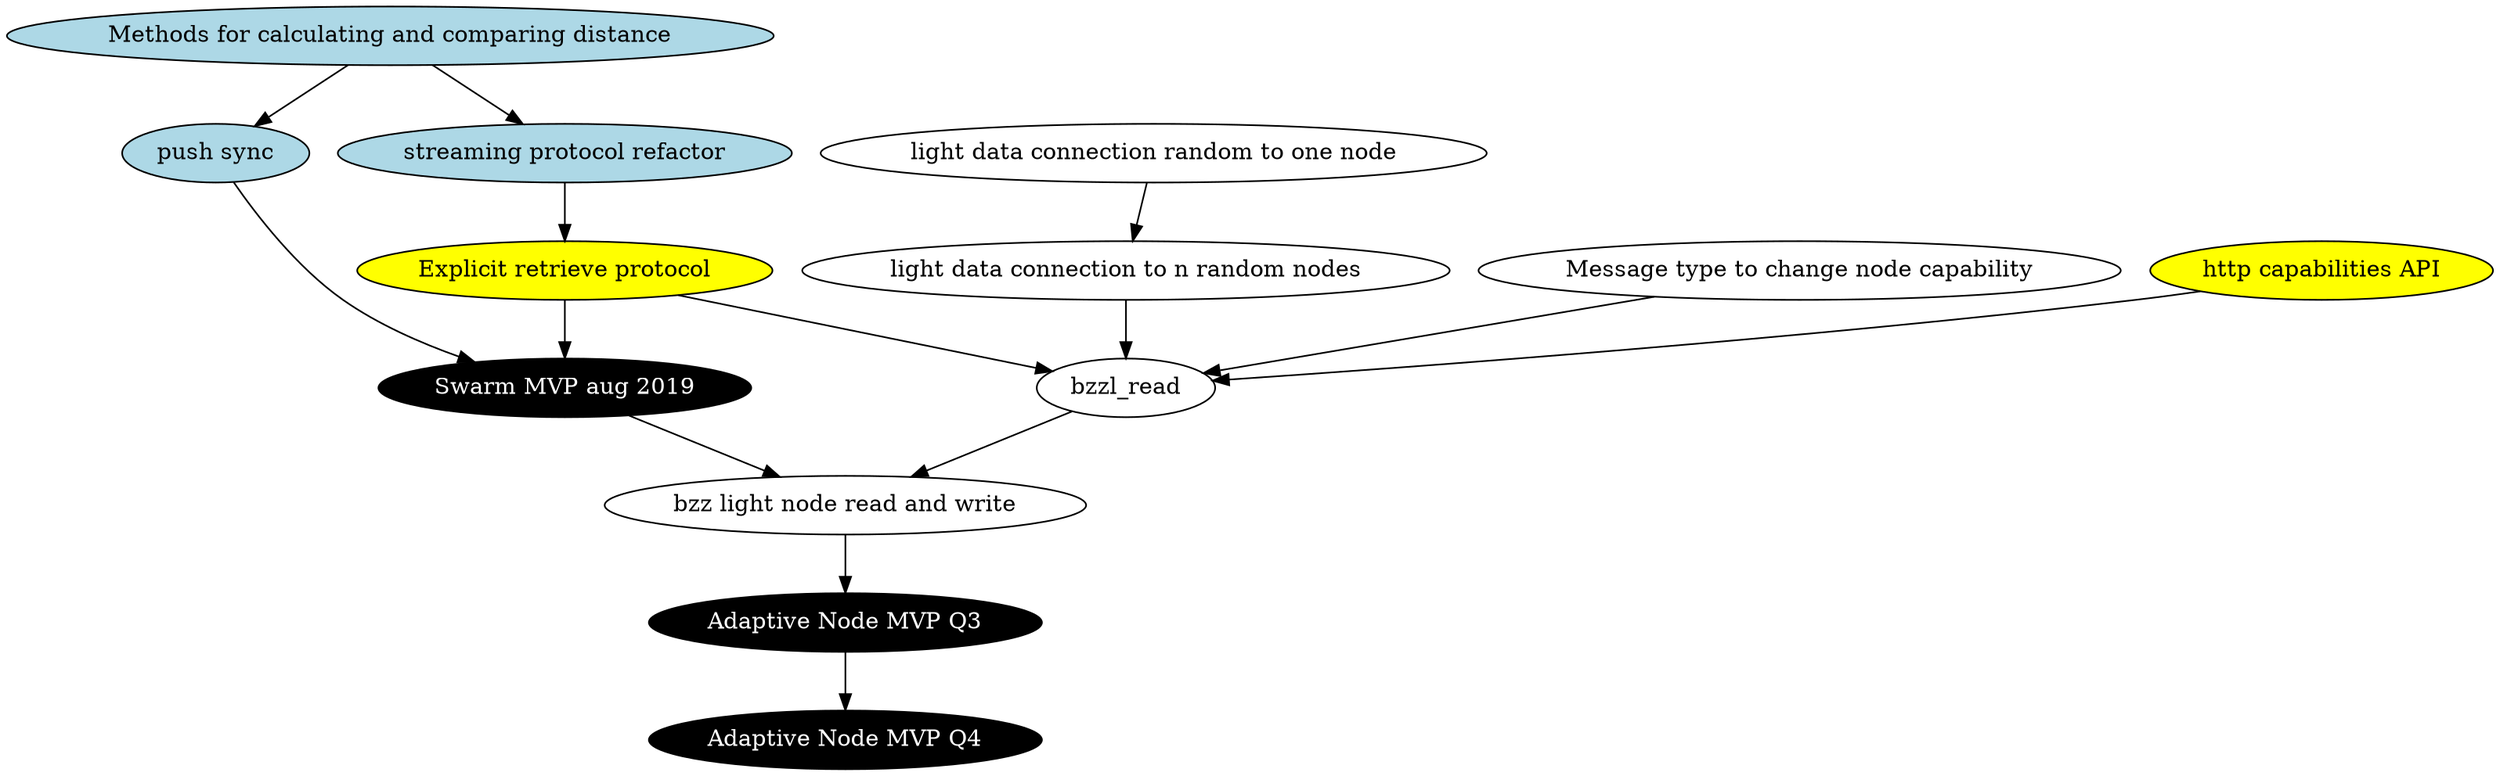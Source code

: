 digraph {
	distance_core [label="Methods for calculating and comparing distance",style="filled",fillcolor="lightblue"]
	streaming_proto [label="streaming protocol refactor",style="filled",fillcolor="lightblue"]
	retrieve_proto [label="Explicit retrieve protocol",style="filled",fillcolor="yellow"]
	pushsync [label="push sync",style="filled",fillcolor="lightblue"]
	bzzl_readwrite [label="bzz light node read and write"]
	hive_random_simple [label="light data connection random to one node"]
	hive_random_redundant [label="light data connection to n random nodes"]
	discovery_caps [label="Message type to change node capability"]
	httpcaps [label="http capabilities API",style="filled",fillcolor="yellow"]

	mvp_aug [label="Swarm MVP aug 2019",style="filled",fillcolor="black",fontcolor="white"]
	mvp_q3 [label="Adaptive Node MVP Q3",style="filled",fillcolor="black",fontcolor="white"]
	mvp_q4 [label="Adaptive Node MVP Q4",style="filled",fillcolor="black",fontcolor="white"]


	distance_core -> streaming_proto -> retrieve_proto -> mvp_aug
	distance_core -> pushsync -> mvp_aug
	retrieve_proto -> bzzl_read
	hive_random_simple -> hive_random_redundant -> bzzl_read -> bzzl_readwrite
	discovery_caps -> bzzl_read
	httpcaps -> bzzl_read

	mvp_aug -> bzzl_readwrite -> mvp_q3 -> mvp_q4
}
